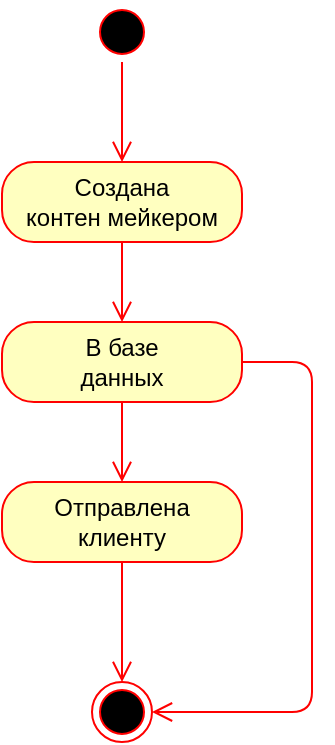 <mxfile version="12.6.5" type="device" pages="3"><diagram id="on-_hCMzOgJjNbUhQPF6" name="for news class"><mxGraphModel dx="402" dy="471" grid="1" gridSize="10" guides="1" tooltips="1" connect="1" arrows="1" fold="1" page="1" pageScale="1" pageWidth="827" pageHeight="1169" math="0" shadow="0"><root><mxCell id="0"/><mxCell id="1" parent="0"/><mxCell id="U_1nGDC9QOis3u9u8_nc-1" value="" style="ellipse;html=1;shape=endState;fillColor=#000000;strokeColor=#ff0000;" parent="1" vertex="1"><mxGeometry x="240" y="400" width="30" height="30" as="geometry"/></mxCell><mxCell id="U_1nGDC9QOis3u9u8_nc-2" value="" style="ellipse;html=1;shape=startState;fillColor=#000000;strokeColor=#ff0000;" parent="1" vertex="1"><mxGeometry x="240" y="60" width="30" height="30" as="geometry"/></mxCell><mxCell id="U_1nGDC9QOis3u9u8_nc-3" value="" style="edgeStyle=orthogonalEdgeStyle;html=1;verticalAlign=bottom;endArrow=open;endSize=8;strokeColor=#ff0000;" parent="1" source="U_1nGDC9QOis3u9u8_nc-2" target="U_1nGDC9QOis3u9u8_nc-6" edge="1"><mxGeometry relative="1" as="geometry"><mxPoint x="255" y="150" as="targetPoint"/></mxGeometry></mxCell><mxCell id="U_1nGDC9QOis3u9u8_nc-4" value="Отправлена&lt;br&gt;клиенту" style="rounded=1;whiteSpace=wrap;html=1;arcSize=40;fontColor=#000000;fillColor=#ffffc0;strokeColor=#ff0000;" parent="1" vertex="1"><mxGeometry x="195" y="300" width="120" height="40" as="geometry"/></mxCell><mxCell id="U_1nGDC9QOis3u9u8_nc-5" value="" style="edgeStyle=orthogonalEdgeStyle;html=1;verticalAlign=bottom;endArrow=open;endSize=8;strokeColor=#ff0000;entryX=0.5;entryY=0;entryDx=0;entryDy=0;" parent="1" source="U_1nGDC9QOis3u9u8_nc-4" target="U_1nGDC9QOis3u9u8_nc-1" edge="1"><mxGeometry relative="1" as="geometry"><mxPoint x="535" y="440" as="targetPoint"/></mxGeometry></mxCell><mxCell id="U_1nGDC9QOis3u9u8_nc-6" value="Создана&lt;br&gt;контен мейкером" style="rounded=1;whiteSpace=wrap;html=1;arcSize=40;fontColor=#000000;fillColor=#ffffc0;strokeColor=#ff0000;" parent="1" vertex="1"><mxGeometry x="195" y="140" width="120" height="40" as="geometry"/></mxCell><mxCell id="U_1nGDC9QOis3u9u8_nc-7" value="" style="edgeStyle=orthogonalEdgeStyle;html=1;verticalAlign=bottom;endArrow=open;endSize=8;strokeColor=#ff0000;" parent="1" source="U_1nGDC9QOis3u9u8_nc-6" target="U_1nGDC9QOis3u9u8_nc-9" edge="1"><mxGeometry relative="1" as="geometry"><mxPoint x="360" y="260" as="targetPoint"/></mxGeometry></mxCell><mxCell id="U_1nGDC9QOis3u9u8_nc-9" value="В базе&lt;br&gt;данных" style="rounded=1;whiteSpace=wrap;html=1;arcSize=40;fontColor=#000000;fillColor=#ffffc0;strokeColor=#ff0000;" parent="1" vertex="1"><mxGeometry x="195" y="220" width="120" height="40" as="geometry"/></mxCell><mxCell id="U_1nGDC9QOis3u9u8_nc-10" value="" style="edgeStyle=orthogonalEdgeStyle;html=1;verticalAlign=bottom;endArrow=open;endSize=8;strokeColor=#ff0000;entryX=0.5;entryY=0;entryDx=0;entryDy=0;" parent="1" source="U_1nGDC9QOis3u9u8_nc-9" target="U_1nGDC9QOis3u9u8_nc-4" edge="1"><mxGeometry relative="1" as="geometry"><mxPoint x="150" y="250" as="targetPoint"/></mxGeometry></mxCell><mxCell id="U_1nGDC9QOis3u9u8_nc-11" value="" style="edgeStyle=orthogonalEdgeStyle;html=1;verticalAlign=bottom;endArrow=open;endSize=8;strokeColor=#ff0000;" parent="1" source="U_1nGDC9QOis3u9u8_nc-9" target="U_1nGDC9QOis3u9u8_nc-1" edge="1"><mxGeometry relative="1" as="geometry"><mxPoint x="265" y="310" as="targetPoint"/><mxPoint x="265" y="270" as="sourcePoint"/><Array as="points"><mxPoint x="350" y="240"/><mxPoint x="350" y="415"/></Array></mxGeometry></mxCell></root></mxGraphModel></diagram><diagram id="qlwOlTEa3w8CyuT2cCfJ" name="game_match"><mxGraphModel dx="402" dy="471" grid="1" gridSize="10" guides="1" tooltips="1" connect="1" arrows="1" fold="1" page="1" pageScale="1" pageWidth="827" pageHeight="1169" math="0" shadow="0"><root><mxCell id="SqUYufEi5S9SmNqdZg83-0"/><mxCell id="SqUYufEi5S9SmNqdZg83-1" parent="SqUYufEi5S9SmNqdZg83-0"/><mxCell id="9BdRvDS1Px6t-Pee8-XX-0" value="" style="ellipse;html=1;shape=endState;fillColor=#000000;strokeColor=#ff0000;" parent="SqUYufEi5S9SmNqdZg83-1" vertex="1"><mxGeometry x="225" y="400" width="30" height="30" as="geometry"/></mxCell><mxCell id="9BdRvDS1Px6t-Pee8-XX-1" value="" style="ellipse;html=1;shape=startState;fillColor=#000000;strokeColor=#ff0000;" parent="SqUYufEi5S9SmNqdZg83-1" vertex="1"><mxGeometry x="225" y="60" width="30" height="30" as="geometry"/></mxCell><mxCell id="9BdRvDS1Px6t-Pee8-XX-2" value="" style="edgeStyle=orthogonalEdgeStyle;html=1;verticalAlign=bottom;endArrow=open;endSize=8;strokeColor=#ff0000;" parent="SqUYufEi5S9SmNqdZg83-1" source="9BdRvDS1Px6t-Pee8-XX-1" target="9BdRvDS1Px6t-Pee8-XX-5" edge="1"><mxGeometry relative="1" as="geometry"><mxPoint x="240" y="150" as="targetPoint"/></mxGeometry></mxCell><mxCell id="9BdRvDS1Px6t-Pee8-XX-3" value="Отправлена&lt;br&gt;клиенту" style="rounded=1;whiteSpace=wrap;html=1;arcSize=40;fontColor=#000000;fillColor=#ffffc0;strokeColor=#ff0000;" parent="SqUYufEi5S9SmNqdZg83-1" vertex="1"><mxGeometry x="180" y="300" width="120" height="40" as="geometry"/></mxCell><mxCell id="9BdRvDS1Px6t-Pee8-XX-4" value="" style="edgeStyle=orthogonalEdgeStyle;html=1;verticalAlign=bottom;endArrow=open;endSize=8;strokeColor=#ff0000;entryX=0.5;entryY=0;entryDx=0;entryDy=0;" parent="SqUYufEi5S9SmNqdZg83-1" source="9BdRvDS1Px6t-Pee8-XX-3" target="9BdRvDS1Px6t-Pee8-XX-0" edge="1"><mxGeometry relative="1" as="geometry"><mxPoint x="520" y="440" as="targetPoint"/></mxGeometry></mxCell><mxCell id="9BdRvDS1Px6t-Pee8-XX-5" value="Создана&lt;br&gt;контен мейкером" style="rounded=1;whiteSpace=wrap;html=1;arcSize=40;fontColor=#000000;fillColor=#ffffc0;strokeColor=#ff0000;" parent="SqUYufEi5S9SmNqdZg83-1" vertex="1"><mxGeometry x="180" y="140" width="120" height="40" as="geometry"/></mxCell><mxCell id="9BdRvDS1Px6t-Pee8-XX-6" value="" style="edgeStyle=orthogonalEdgeStyle;html=1;verticalAlign=bottom;endArrow=open;endSize=8;strokeColor=#ff0000;" parent="SqUYufEi5S9SmNqdZg83-1" source="9BdRvDS1Px6t-Pee8-XX-5" target="9BdRvDS1Px6t-Pee8-XX-7" edge="1"><mxGeometry relative="1" as="geometry"><mxPoint x="345" y="260" as="targetPoint"/></mxGeometry></mxCell><mxCell id="9BdRvDS1Px6t-Pee8-XX-7" value="В базе&lt;br&gt;данных" style="rounded=1;whiteSpace=wrap;html=1;arcSize=40;fontColor=#000000;fillColor=#ffffc0;strokeColor=#ff0000;" parent="SqUYufEi5S9SmNqdZg83-1" vertex="1"><mxGeometry x="180" y="220" width="120" height="40" as="geometry"/></mxCell><mxCell id="9BdRvDS1Px6t-Pee8-XX-8" value="" style="edgeStyle=orthogonalEdgeStyle;html=1;verticalAlign=bottom;endArrow=open;endSize=8;strokeColor=#ff0000;entryX=0.5;entryY=0;entryDx=0;entryDy=0;" parent="SqUYufEi5S9SmNqdZg83-1" source="9BdRvDS1Px6t-Pee8-XX-7" target="9BdRvDS1Px6t-Pee8-XX-3" edge="1"><mxGeometry relative="1" as="geometry"><mxPoint x="135" y="250" as="targetPoint"/></mxGeometry></mxCell><mxCell id="9BdRvDS1Px6t-Pee8-XX-9" value="" style="edgeStyle=orthogonalEdgeStyle;html=1;verticalAlign=bottom;endArrow=open;endSize=8;strokeColor=#ff0000;" parent="SqUYufEi5S9SmNqdZg83-1" source="9BdRvDS1Px6t-Pee8-XX-7" target="9BdRvDS1Px6t-Pee8-XX-0" edge="1"><mxGeometry relative="1" as="geometry"><mxPoint x="250" y="310" as="targetPoint"/><mxPoint x="250" y="270" as="sourcePoint"/><Array as="points"><mxPoint x="420" y="240"/><mxPoint x="420" y="415"/></Array></mxGeometry></mxCell><mxCell id="9BdRvDS1Px6t-Pee8-XX-10" value="Изменена" style="rounded=1;whiteSpace=wrap;html=1;arcSize=40;fontColor=#000000;fillColor=#ffffc0;strokeColor=#ff0000;" parent="SqUYufEi5S9SmNqdZg83-1" vertex="1"><mxGeometry x="30" y="270" width="120" height="40" as="geometry"/></mxCell><mxCell id="9BdRvDS1Px6t-Pee8-XX-11" value="" style="edgeStyle=orthogonalEdgeStyle;html=1;verticalAlign=bottom;endArrow=open;endSize=8;strokeColor=#ff0000;" parent="SqUYufEi5S9SmNqdZg83-1" source="9BdRvDS1Px6t-Pee8-XX-10" target="9BdRvDS1Px6t-Pee8-XX-0" edge="1"><mxGeometry relative="1" as="geometry"><mxPoint x="90" y="370" as="targetPoint"/><Array as="points"><mxPoint x="90" y="415"/></Array></mxGeometry></mxCell><mxCell id="9BdRvDS1Px6t-Pee8-XX-13" value="" style="edgeStyle=orthogonalEdgeStyle;html=1;verticalAlign=bottom;endArrow=open;endSize=8;strokeColor=#ff0000;" parent="SqUYufEi5S9SmNqdZg83-1" source="9BdRvDS1Px6t-Pee8-XX-7" target="9BdRvDS1Px6t-Pee8-XX-10" edge="1"><mxGeometry relative="1" as="geometry"><mxPoint x="100" y="380" as="targetPoint"/><mxPoint x="100" y="320" as="sourcePoint"/></mxGeometry></mxCell></root></mxGraphModel></diagram><diagram id="yxvbThMwduxbyX6tCQEt" name="contentmaker"><mxGraphModel dx="719" dy="572" grid="1" gridSize="10" guides="1" tooltips="1" connect="1" arrows="1" fold="1" page="1" pageScale="1" pageWidth="827" pageHeight="1169" math="0" shadow="0"><root><mxCell id="x2vv6HImdpYfCvhFJ5xw-0"/><mxCell id="x2vv6HImdpYfCvhFJ5xw-1" parent="x2vv6HImdpYfCvhFJ5xw-0"/><mxCell id="x2vv6HImdpYfCvhFJ5xw-2" value="" style="ellipse;html=1;shape=startState;fillColor=#000000;strokeColor=#ff0000;" vertex="1" parent="x2vv6HImdpYfCvhFJ5xw-1"><mxGeometry x="270" y="90" width="30" height="30" as="geometry"/></mxCell><mxCell id="x2vv6HImdpYfCvhFJ5xw-3" value="" style="edgeStyle=orthogonalEdgeStyle;html=1;verticalAlign=bottom;endArrow=open;endSize=8;strokeColor=#ff0000;" edge="1" source="x2vv6HImdpYfCvhFJ5xw-2" parent="x2vv6HImdpYfCvhFJ5xw-1" target="x2vv6HImdpYfCvhFJ5xw-5"><mxGeometry relative="1" as="geometry"><mxPoint x="285" y="180" as="targetPoint"/></mxGeometry></mxCell><mxCell id="x2vv6HImdpYfCvhFJ5xw-4" value="" style="ellipse;html=1;shape=endState;fillColor=#000000;strokeColor=#ff0000;" vertex="1" parent="x2vv6HImdpYfCvhFJ5xw-1"><mxGeometry x="270" y="430" width="30" height="30" as="geometry"/></mxCell><mxCell id="x2vv6HImdpYfCvhFJ5xw-5" value="Создан администратором" style="rounded=1;whiteSpace=wrap;html=1;arcSize=40;fontColor=#000000;fillColor=#ffffc0;strokeColor=#ff0000;" vertex="1" parent="x2vv6HImdpYfCvhFJ5xw-1"><mxGeometry x="225" y="170" width="120" height="40" as="geometry"/></mxCell><mxCell id="x2vv6HImdpYfCvhFJ5xw-6" value="" style="edgeStyle=orthogonalEdgeStyle;html=1;verticalAlign=bottom;endArrow=open;endSize=8;strokeColor=#ff0000;" edge="1" source="x2vv6HImdpYfCvhFJ5xw-5" parent="x2vv6HImdpYfCvhFJ5xw-1" target="x2vv6HImdpYfCvhFJ5xw-7"><mxGeometry relative="1" as="geometry"><mxPoint x="290" y="310" as="targetPoint"/></mxGeometry></mxCell><mxCell id="x2vv6HImdpYfCvhFJ5xw-7" value="В базе данных" style="rounded=1;whiteSpace=wrap;html=1;arcSize=40;fontColor=#000000;fillColor=#ffffc0;strokeColor=#ff0000;" vertex="1" parent="x2vv6HImdpYfCvhFJ5xw-1"><mxGeometry x="225" y="260" width="120" height="40" as="geometry"/></mxCell><mxCell id="x2vv6HImdpYfCvhFJ5xw-8" value="" style="edgeStyle=orthogonalEdgeStyle;html=1;verticalAlign=bottom;endArrow=open;endSize=8;strokeColor=#ff0000;" edge="1" source="x2vv6HImdpYfCvhFJ5xw-7" parent="x2vv6HImdpYfCvhFJ5xw-1" target="x2vv6HImdpYfCvhFJ5xw-4"><mxGeometry relative="1" as="geometry"><mxPoint x="470" y="430" as="targetPoint"/></mxGeometry></mxCell><mxCell id="x2vv6HImdpYfCvhFJ5xw-9" value="Вошел на сайт" style="rounded=1;whiteSpace=wrap;html=1;arcSize=40;fontColor=#000000;fillColor=#ffffc0;strokeColor=#ff0000;" vertex="1" parent="x2vv6HImdpYfCvhFJ5xw-1"><mxGeometry x="60" y="260" width="120" height="40" as="geometry"/></mxCell><mxCell id="x2vv6HImdpYfCvhFJ5xw-10" value="" style="edgeStyle=orthogonalEdgeStyle;html=1;verticalAlign=bottom;endArrow=open;endSize=8;strokeColor=#ff0000;" edge="1" source="x2vv6HImdpYfCvhFJ5xw-9" parent="x2vv6HImdpYfCvhFJ5xw-1" target="x2vv6HImdpYfCvhFJ5xw-11"><mxGeometry relative="1" as="geometry"><mxPoint x="120" y="350" as="targetPoint"/></mxGeometry></mxCell><mxCell id="x2vv6HImdpYfCvhFJ5xw-11" value="Вышел" style="rounded=1;whiteSpace=wrap;html=1;arcSize=40;fontColor=#000000;fillColor=#ffffc0;strokeColor=#ff0000;" vertex="1" parent="x2vv6HImdpYfCvhFJ5xw-1"><mxGeometry x="60" y="380" width="120" height="40" as="geometry"/></mxCell><mxCell id="x2vv6HImdpYfCvhFJ5xw-12" value="" style="edgeStyle=orthogonalEdgeStyle;html=1;verticalAlign=bottom;endArrow=open;endSize=8;strokeColor=#ff0000;" edge="1" parent="x2vv6HImdpYfCvhFJ5xw-1" source="x2vv6HImdpYfCvhFJ5xw-11" target="x2vv6HImdpYfCvhFJ5xw-4"><mxGeometry relative="1" as="geometry"><mxPoint x="130" y="360" as="targetPoint"/><mxPoint x="130" y="300" as="sourcePoint"/><Array as="points"><mxPoint x="120" y="445"/></Array></mxGeometry></mxCell><mxCell id="x2vv6HImdpYfCvhFJ5xw-13" value="" style="edgeStyle=orthogonalEdgeStyle;html=1;verticalAlign=bottom;endArrow=open;endSize=8;strokeColor=#ff0000;" edge="1" parent="x2vv6HImdpYfCvhFJ5xw-1" source="x2vv6HImdpYfCvhFJ5xw-7" target="x2vv6HImdpYfCvhFJ5xw-9"><mxGeometry relative="1" as="geometry"><mxPoint x="140" y="370" as="targetPoint"/><mxPoint x="140" y="310" as="sourcePoint"/></mxGeometry></mxCell><mxCell id="x2vv6HImdpYfCvhFJ5xw-14" value="" style="edgeStyle=orthogonalEdgeStyle;html=1;verticalAlign=bottom;endArrow=open;endSize=8;strokeColor=#ff0000;entryX=0;entryY=0.5;entryDx=0;entryDy=0;" edge="1" parent="x2vv6HImdpYfCvhFJ5xw-1" source="x2vv6HImdpYfCvhFJ5xw-11" target="x2vv6HImdpYfCvhFJ5xw-9"><mxGeometry relative="1" as="geometry"><mxPoint x="40" y="330" as="targetPoint"/><mxPoint x="130" y="310" as="sourcePoint"/><Array as="points"><mxPoint x="30" y="400"/><mxPoint x="30" y="280"/></Array></mxGeometry></mxCell></root></mxGraphModel></diagram></mxfile>